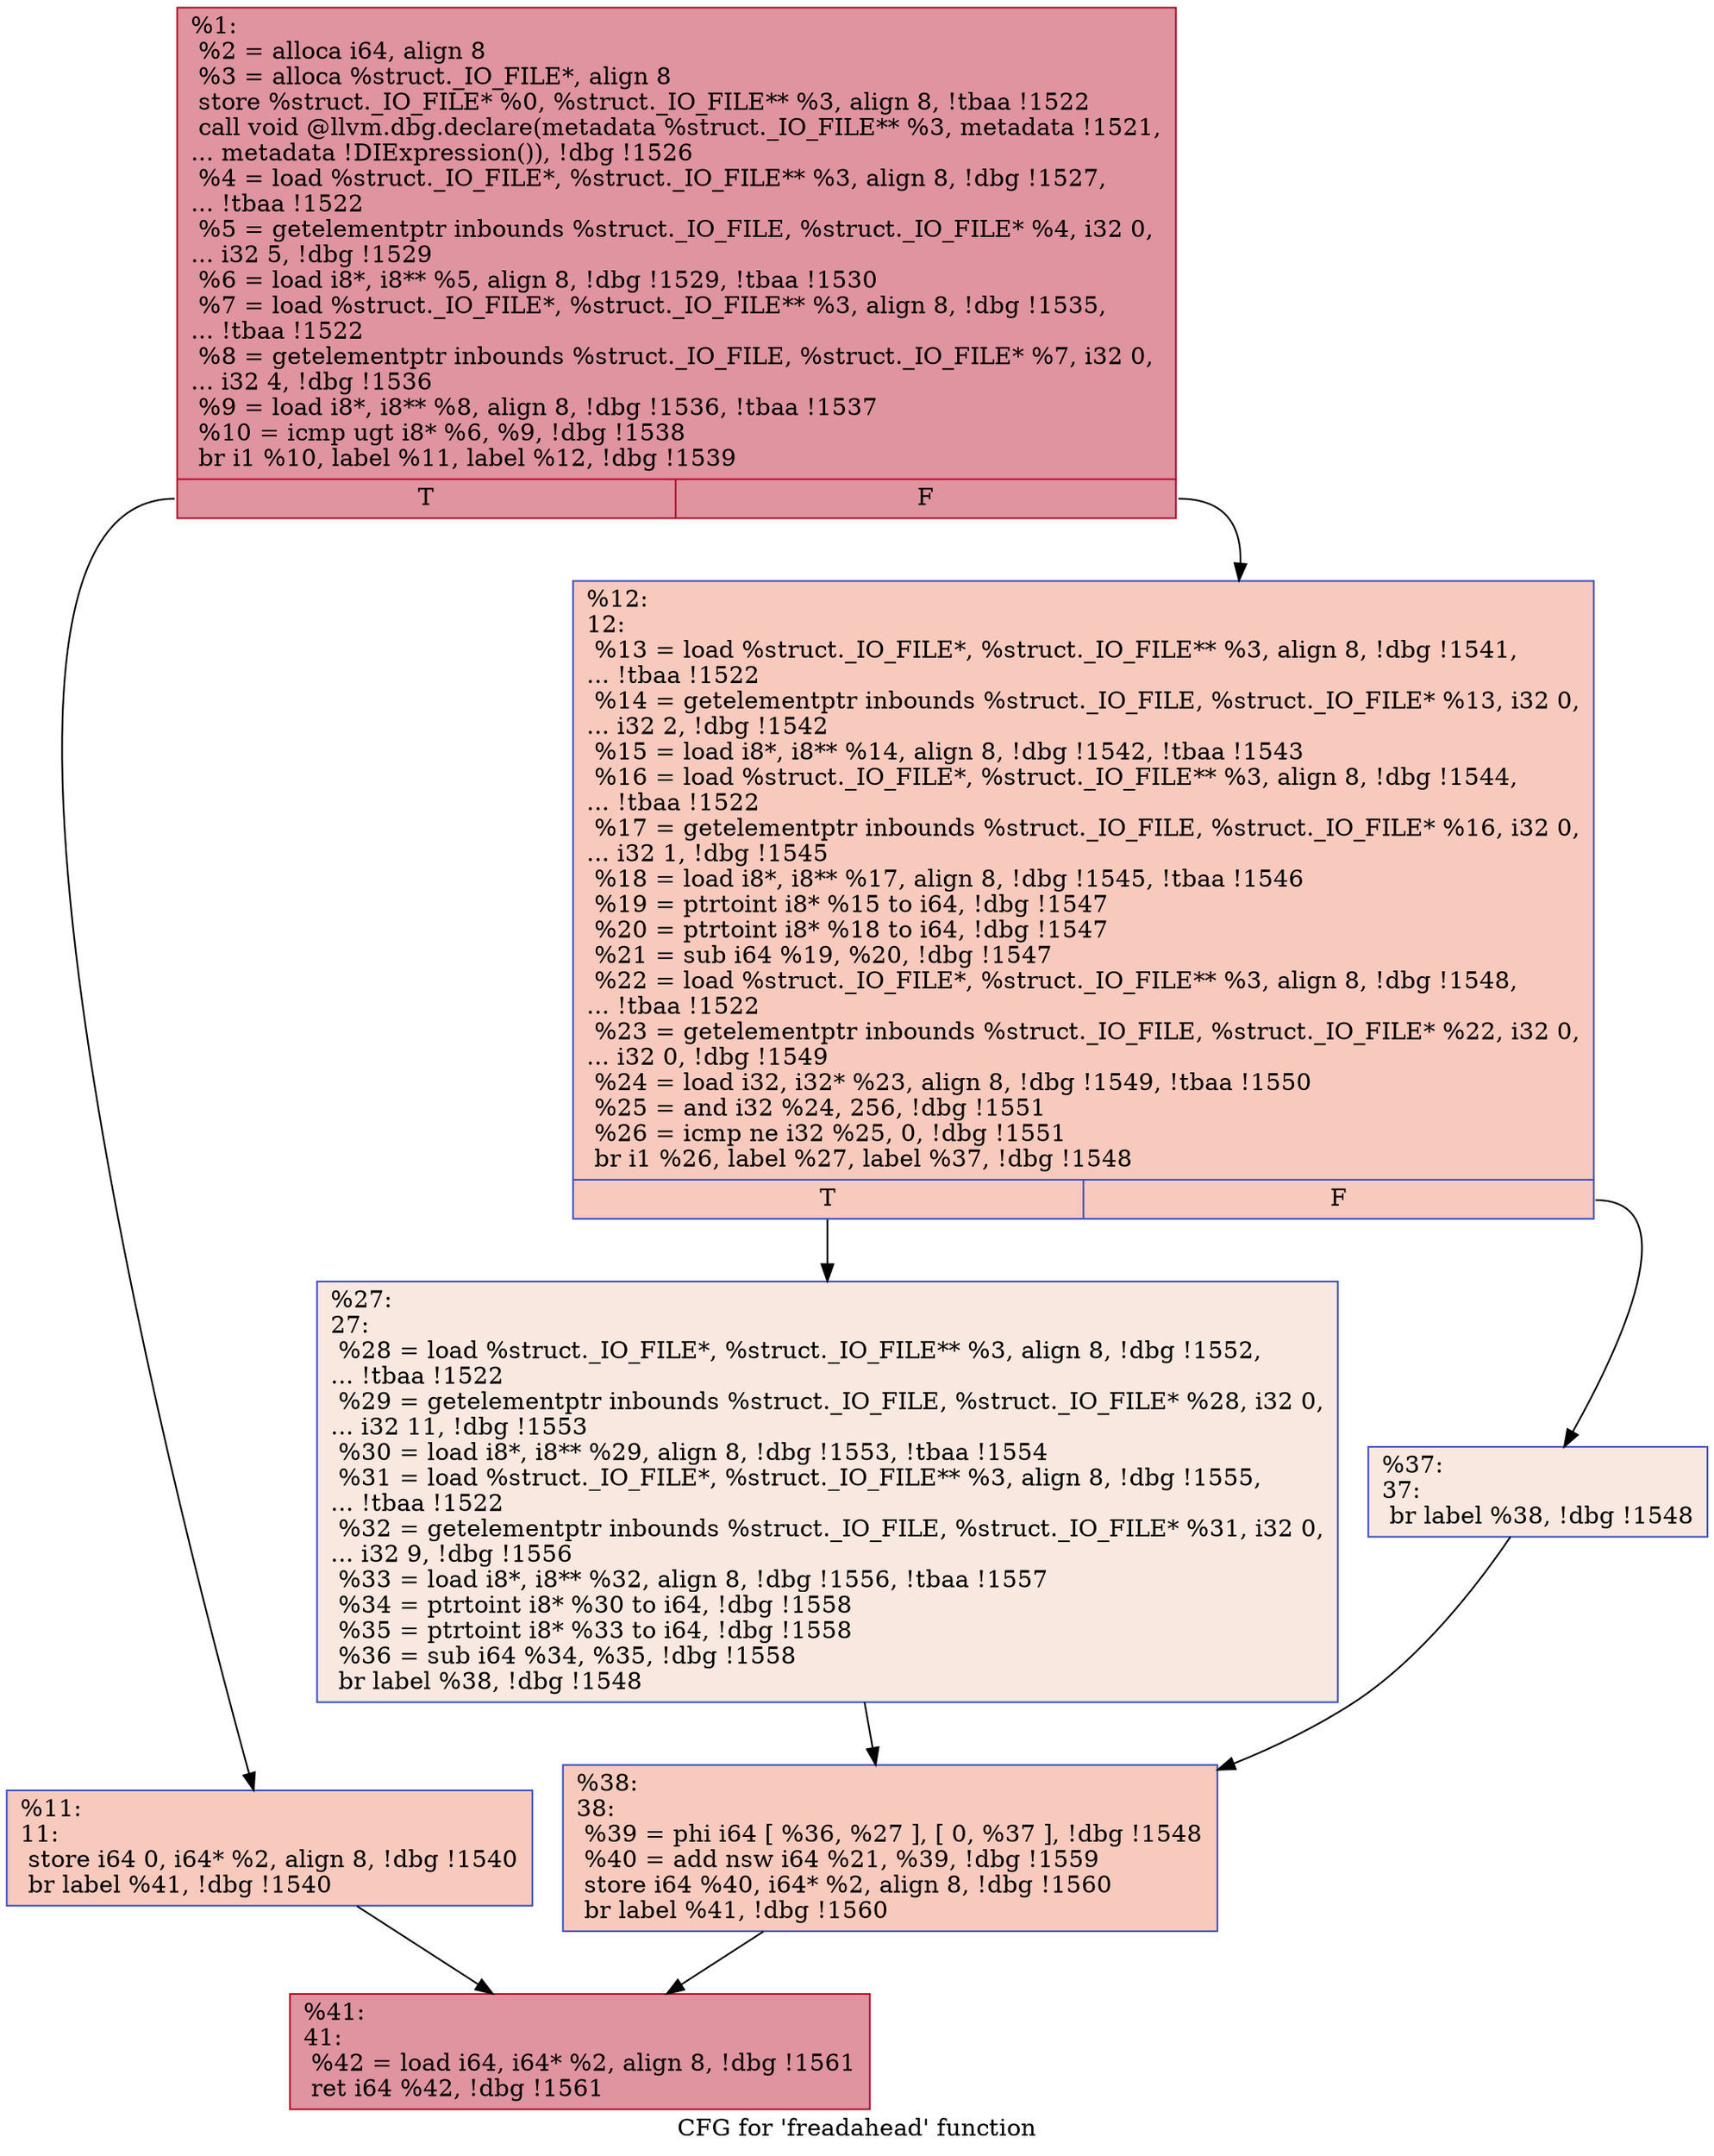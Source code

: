 digraph "CFG for 'freadahead' function" {
	label="CFG for 'freadahead' function";

	Node0xfceca0 [shape=record,color="#b70d28ff", style=filled, fillcolor="#b70d2870",label="{%1:\l  %2 = alloca i64, align 8\l  %3 = alloca %struct._IO_FILE*, align 8\l  store %struct._IO_FILE* %0, %struct._IO_FILE** %3, align 8, !tbaa !1522\l  call void @llvm.dbg.declare(metadata %struct._IO_FILE** %3, metadata !1521,\l... metadata !DIExpression()), !dbg !1526\l  %4 = load %struct._IO_FILE*, %struct._IO_FILE** %3, align 8, !dbg !1527,\l... !tbaa !1522\l  %5 = getelementptr inbounds %struct._IO_FILE, %struct._IO_FILE* %4, i32 0,\l... i32 5, !dbg !1529\l  %6 = load i8*, i8** %5, align 8, !dbg !1529, !tbaa !1530\l  %7 = load %struct._IO_FILE*, %struct._IO_FILE** %3, align 8, !dbg !1535,\l... !tbaa !1522\l  %8 = getelementptr inbounds %struct._IO_FILE, %struct._IO_FILE* %7, i32 0,\l... i32 4, !dbg !1536\l  %9 = load i8*, i8** %8, align 8, !dbg !1536, !tbaa !1537\l  %10 = icmp ugt i8* %6, %9, !dbg !1538\l  br i1 %10, label %11, label %12, !dbg !1539\l|{<s0>T|<s1>F}}"];
	Node0xfceca0:s0 -> Node0xfd6060;
	Node0xfceca0:s1 -> Node0xfd60b0;
	Node0xfd6060 [shape=record,color="#3d50c3ff", style=filled, fillcolor="#ef886b70",label="{%11:\l11:                                               \l  store i64 0, i64* %2, align 8, !dbg !1540\l  br label %41, !dbg !1540\l}"];
	Node0xfd6060 -> Node0xfd61f0;
	Node0xfd60b0 [shape=record,color="#3d50c3ff", style=filled, fillcolor="#ef886b70",label="{%12:\l12:                                               \l  %13 = load %struct._IO_FILE*, %struct._IO_FILE** %3, align 8, !dbg !1541,\l... !tbaa !1522\l  %14 = getelementptr inbounds %struct._IO_FILE, %struct._IO_FILE* %13, i32 0,\l... i32 2, !dbg !1542\l  %15 = load i8*, i8** %14, align 8, !dbg !1542, !tbaa !1543\l  %16 = load %struct._IO_FILE*, %struct._IO_FILE** %3, align 8, !dbg !1544,\l... !tbaa !1522\l  %17 = getelementptr inbounds %struct._IO_FILE, %struct._IO_FILE* %16, i32 0,\l... i32 1, !dbg !1545\l  %18 = load i8*, i8** %17, align 8, !dbg !1545, !tbaa !1546\l  %19 = ptrtoint i8* %15 to i64, !dbg !1547\l  %20 = ptrtoint i8* %18 to i64, !dbg !1547\l  %21 = sub i64 %19, %20, !dbg !1547\l  %22 = load %struct._IO_FILE*, %struct._IO_FILE** %3, align 8, !dbg !1548,\l... !tbaa !1522\l  %23 = getelementptr inbounds %struct._IO_FILE, %struct._IO_FILE* %22, i32 0,\l... i32 0, !dbg !1549\l  %24 = load i32, i32* %23, align 8, !dbg !1549, !tbaa !1550\l  %25 = and i32 %24, 256, !dbg !1551\l  %26 = icmp ne i32 %25, 0, !dbg !1551\l  br i1 %26, label %27, label %37, !dbg !1548\l|{<s0>T|<s1>F}}"];
	Node0xfd60b0:s0 -> Node0xfd6100;
	Node0xfd60b0:s1 -> Node0xfd6150;
	Node0xfd6100 [shape=record,color="#3d50c3ff", style=filled, fillcolor="#f1ccb870",label="{%27:\l27:                                               \l  %28 = load %struct._IO_FILE*, %struct._IO_FILE** %3, align 8, !dbg !1552,\l... !tbaa !1522\l  %29 = getelementptr inbounds %struct._IO_FILE, %struct._IO_FILE* %28, i32 0,\l... i32 11, !dbg !1553\l  %30 = load i8*, i8** %29, align 8, !dbg !1553, !tbaa !1554\l  %31 = load %struct._IO_FILE*, %struct._IO_FILE** %3, align 8, !dbg !1555,\l... !tbaa !1522\l  %32 = getelementptr inbounds %struct._IO_FILE, %struct._IO_FILE* %31, i32 0,\l... i32 9, !dbg !1556\l  %33 = load i8*, i8** %32, align 8, !dbg !1556, !tbaa !1557\l  %34 = ptrtoint i8* %30 to i64, !dbg !1558\l  %35 = ptrtoint i8* %33 to i64, !dbg !1558\l  %36 = sub i64 %34, %35, !dbg !1558\l  br label %38, !dbg !1548\l}"];
	Node0xfd6100 -> Node0xfd61a0;
	Node0xfd6150 [shape=record,color="#3d50c3ff", style=filled, fillcolor="#f1ccb870",label="{%37:\l37:                                               \l  br label %38, !dbg !1548\l}"];
	Node0xfd6150 -> Node0xfd61a0;
	Node0xfd61a0 [shape=record,color="#3d50c3ff", style=filled, fillcolor="#ef886b70",label="{%38:\l38:                                               \l  %39 = phi i64 [ %36, %27 ], [ 0, %37 ], !dbg !1548\l  %40 = add nsw i64 %21, %39, !dbg !1559\l  store i64 %40, i64* %2, align 8, !dbg !1560\l  br label %41, !dbg !1560\l}"];
	Node0xfd61a0 -> Node0xfd61f0;
	Node0xfd61f0 [shape=record,color="#b70d28ff", style=filled, fillcolor="#b70d2870",label="{%41:\l41:                                               \l  %42 = load i64, i64* %2, align 8, !dbg !1561\l  ret i64 %42, !dbg !1561\l}"];
}
